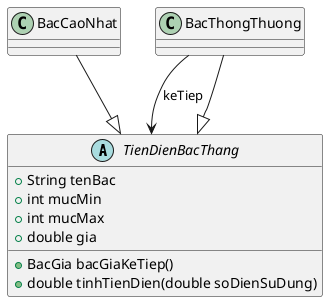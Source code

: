 @startuml
'https://plantuml.com/class-diagram

abstract class TienDienBacThang {
    + String tenBac
    + int mucMin
    + int mucMax
    + double gia

    + BacGia bacGiaKeTiep()
    + double tinhTienDien(double soDienSuDung)
}

class BacCaoNhat {}

class BacThongThuong {}

BacCaoNhat --|> TienDienBacThang
BacThongThuong --> TienDienBacThang : "keTiep"
BacThongThuong --|> TienDienBacThang

@enduml